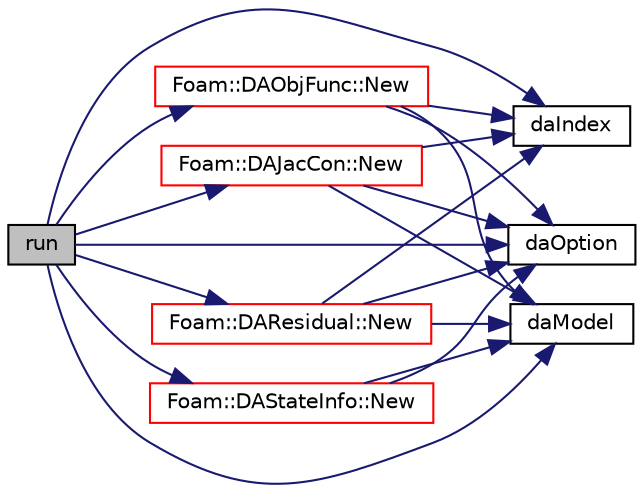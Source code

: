 digraph "run"
{
  bgcolor="transparent";
  edge [fontname="Helvetica",fontsize="10",labelfontname="Helvetica",labelfontsize="10"];
  node [fontname="Helvetica",fontsize="10",shape=record];
  rankdir="LR";
  Node4 [label="run",height=0.2,width=0.4,color="black", fillcolor="grey75", style="filled", fontcolor="black"];
  Node4 -> Node5 [color="midnightblue",fontsize="10",style="solid",fontname="Helvetica"];
  Node5 [label="daIndex",height=0.2,width=0.4,color="black",URL="$pyColoringCompressible_2createAdjoint_8H.html#aa36f358f32c8a00956e7ca31e30c906c"];
  Node4 -> Node6 [color="midnightblue",fontsize="10",style="solid",fontname="Helvetica"];
  Node6 [label="daModel",height=0.2,width=0.4,color="black",URL="$pyColoringCompressible_2createAdjoint_8H.html#adc28e15eebd1fcd331c1edad4145dc49"];
  Node4 -> Node7 [color="midnightblue",fontsize="10",style="solid",fontname="Helvetica"];
  Node7 [label="daOption",height=0.2,width=0.4,color="black",URL="$pyColoringCompressible_2createAdjoint_8H.html#a75fa363c8e8a3229461183017dd17311"];
  Node4 -> Node8 [color="midnightblue",fontsize="10",style="solid",fontname="Helvetica"];
  Node8 [label="Foam::DAStateInfo::New",height=0.2,width=0.4,color="red",URL="$classFoam_1_1DAStateInfo.html#a437855c825edfcbd543fa18c6be0a095"];
  Node8 -> Node7 [color="midnightblue",fontsize="10",style="solid",fontname="Helvetica"];
  Node8 -> Node6 [color="midnightblue",fontsize="10",style="solid",fontname="Helvetica"];
  Node4 -> Node17 [color="midnightblue",fontsize="10",style="solid",fontname="Helvetica"];
  Node17 [label="Foam::DAResidual::New",height=0.2,width=0.4,color="red",URL="$classFoam_1_1DAResidual.html#ab931799d01a7cee2d4fb26a894906616"];
  Node17 -> Node7 [color="midnightblue",fontsize="10",style="solid",fontname="Helvetica"];
  Node17 -> Node6 [color="midnightblue",fontsize="10",style="solid",fontname="Helvetica"];
  Node17 -> Node5 [color="midnightblue",fontsize="10",style="solid",fontname="Helvetica"];
  Node4 -> Node18 [color="midnightblue",fontsize="10",style="solid",fontname="Helvetica"];
  Node18 [label="Foam::DAObjFunc::New",height=0.2,width=0.4,color="red",URL="$classFoam_1_1DAObjFunc.html#a5393c6b73f79d670cc02fc71d4ccfed6"];
  Node18 -> Node7 [color="midnightblue",fontsize="10",style="solid",fontname="Helvetica"];
  Node18 -> Node6 [color="midnightblue",fontsize="10",style="solid",fontname="Helvetica"];
  Node18 -> Node5 [color="midnightblue",fontsize="10",style="solid",fontname="Helvetica"];
  Node4 -> Node19 [color="midnightblue",fontsize="10",style="solid",fontname="Helvetica"];
  Node19 [label="Foam::DAJacCon::New",height=0.2,width=0.4,color="red",URL="$classFoam_1_1DAJacCon.html#a4315cb29266f8e2dda76cd6e57ffb966"];
  Node19 -> Node7 [color="midnightblue",fontsize="10",style="solid",fontname="Helvetica"];
  Node19 -> Node6 [color="midnightblue",fontsize="10",style="solid",fontname="Helvetica"];
  Node19 -> Node5 [color="midnightblue",fontsize="10",style="solid",fontname="Helvetica"];
}

